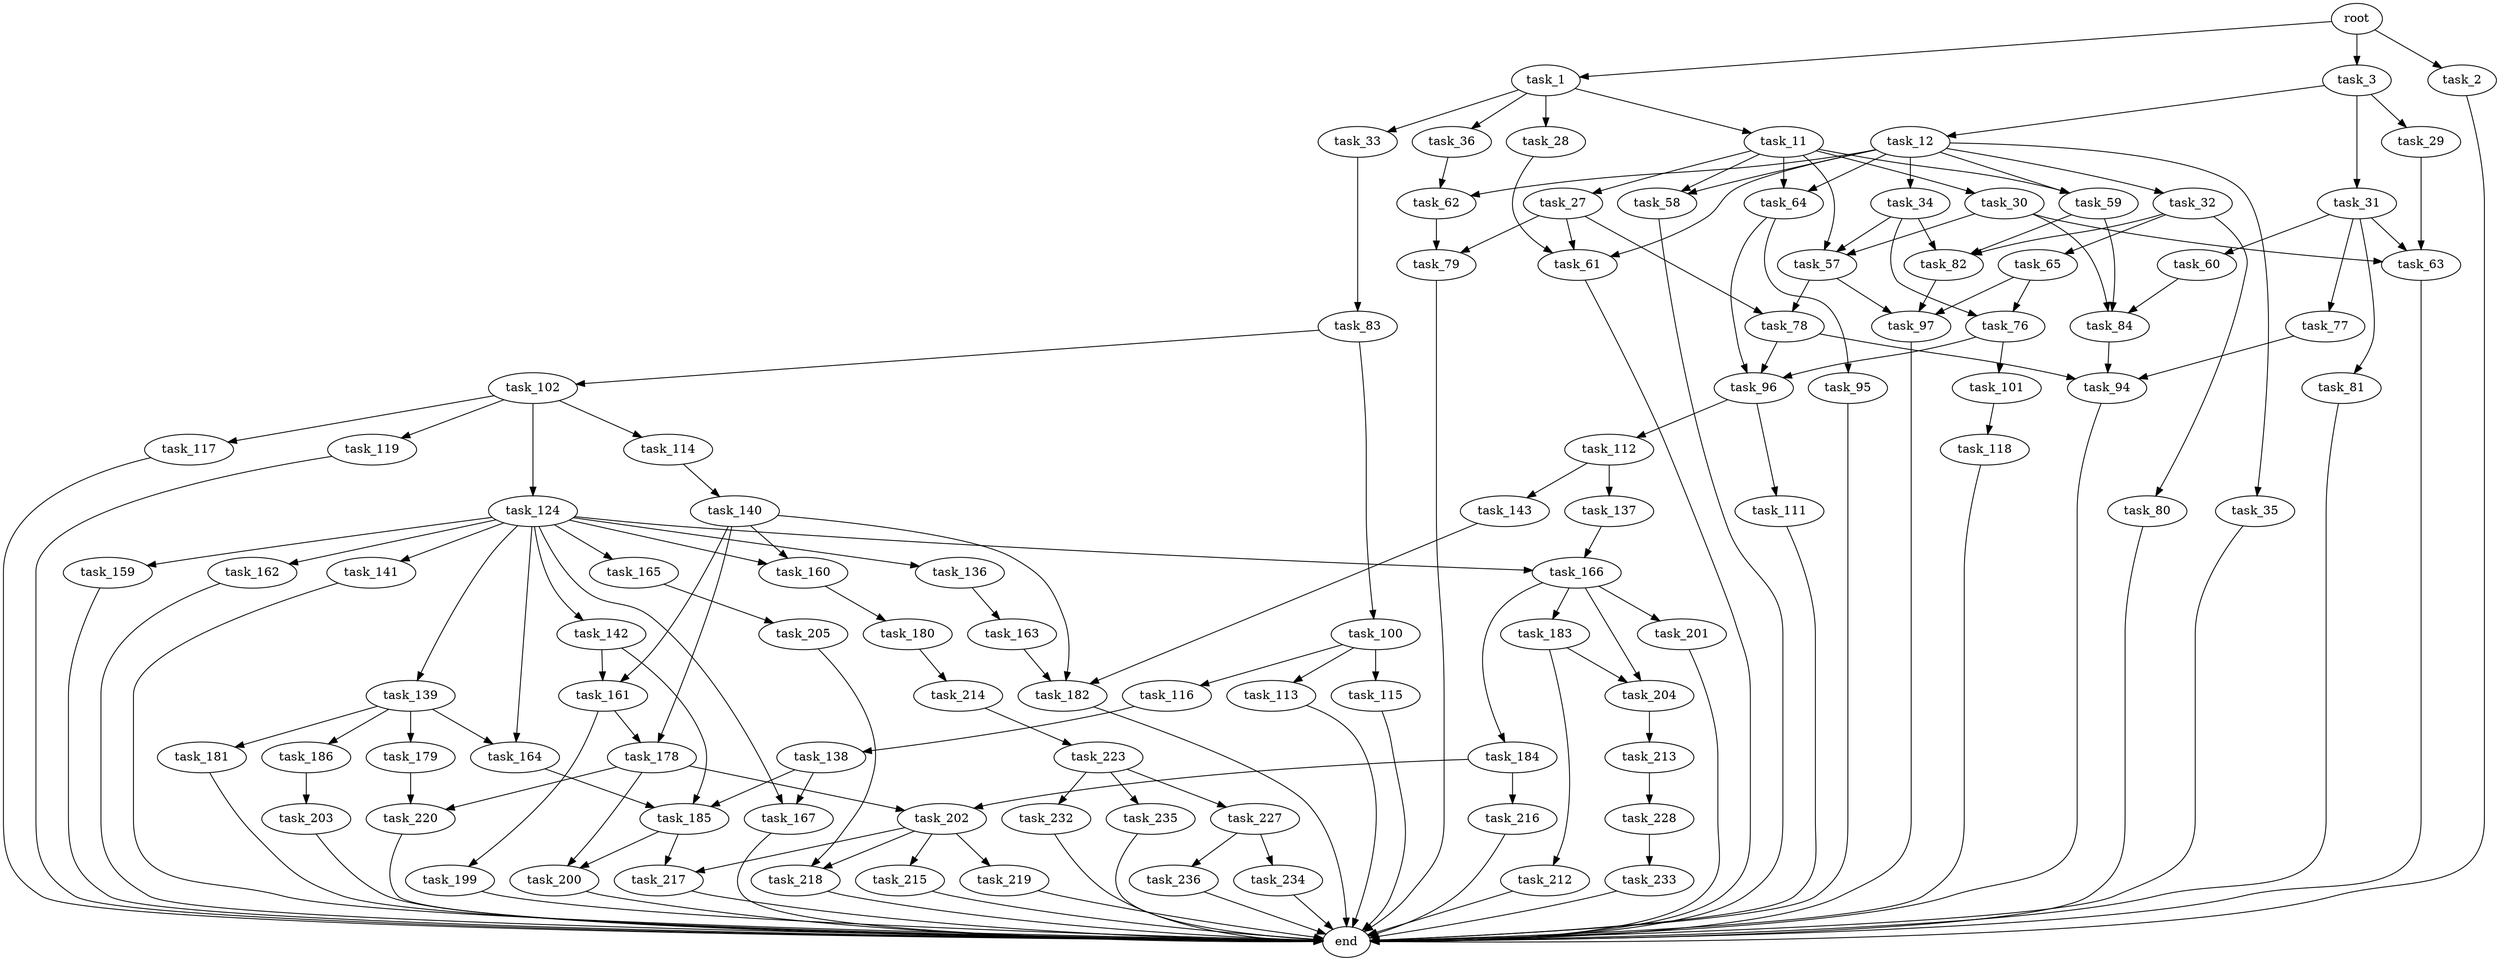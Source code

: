 digraph G {
  root [size="0.000000"];
  task_1 [size="368293445632.000000"];
  task_2 [size="19215347148.000000"];
  task_3 [size="18684446250.000000"];
  task_11 [size="53001743972.000000"];
  task_28 [size="68719476736.000000"];
  task_33 [size="231928233984.000000"];
  task_36 [size="231928233984.000000"];
  end [size="0.000000"];
  task_12 [size="1045321755402.000000"];
  task_29 [size="231928233984.000000"];
  task_31 [size="549755813888.000000"];
  task_27 [size="236652848172.000000"];
  task_30 [size="8589934592.000000"];
  task_57 [size="17264265679.000000"];
  task_58 [size="231928233984.000000"];
  task_59 [size="71110875551.000000"];
  task_64 [size="453198646904.000000"];
  task_32 [size="134217728000.000000"];
  task_34 [size="176274808188.000000"];
  task_35 [size="28991029248.000000"];
  task_61 [size="2913175080.000000"];
  task_62 [size="89586854820.000000"];
  task_78 [size="368293445632.000000"];
  task_79 [size="8248011739.000000"];
  task_63 [size="368293445632.000000"];
  task_84 [size="48880394922.000000"];
  task_60 [size="81568032043.000000"];
  task_77 [size="14189740400.000000"];
  task_81 [size="1884507490.000000"];
  task_65 [size="782757789696.000000"];
  task_80 [size="36895054500.000000"];
  task_82 [size="782757789696.000000"];
  task_83 [size="134217728000.000000"];
  task_76 [size="134217728000.000000"];
  task_97 [size="140719979034.000000"];
  task_95 [size="8589934592.000000"];
  task_96 [size="134217728000.000000"];
  task_101 [size="68719476736.000000"];
  task_94 [size="16011724053.000000"];
  task_100 [size="309729732291.000000"];
  task_102 [size="6736834448.000000"];
  task_111 [size="941777651.000000"];
  task_112 [size="2239563484.000000"];
  task_113 [size="7871740748.000000"];
  task_115 [size="231928233984.000000"];
  task_116 [size="17662610287.000000"];
  task_118 [size="4858364939.000000"];
  task_114 [size="231689224416.000000"];
  task_117 [size="437973906724.000000"];
  task_119 [size="231928233984.000000"];
  task_124 [size="176150540604.000000"];
  task_137 [size="24093993464.000000"];
  task_143 [size="21746097468.000000"];
  task_140 [size="7504130027.000000"];
  task_138 [size="549755813888.000000"];
  task_136 [size="26094685362.000000"];
  task_139 [size="16352832224.000000"];
  task_141 [size="368293445632.000000"];
  task_142 [size="11335275577.000000"];
  task_159 [size="33503077598.000000"];
  task_160 [size="231928233984.000000"];
  task_162 [size="28166679185.000000"];
  task_164 [size="601173601063.000000"];
  task_165 [size="134217728000.000000"];
  task_166 [size="134217728000.000000"];
  task_167 [size="68719476736.000000"];
  task_163 [size="417954383126.000000"];
  task_185 [size="245919402370.000000"];
  task_179 [size="782757789696.000000"];
  task_181 [size="2894280506.000000"];
  task_186 [size="3048320252.000000"];
  task_161 [size="134217728000.000000"];
  task_178 [size="876510665316.000000"];
  task_182 [size="63154799540.000000"];
  task_180 [size="37989602214.000000"];
  task_199 [size="362548922190.000000"];
  task_205 [size="37426671194.000000"];
  task_183 [size="231928233984.000000"];
  task_184 [size="65607802050.000000"];
  task_201 [size="32905788346.000000"];
  task_204 [size="782757789696.000000"];
  task_200 [size="12143610523.000000"];
  task_202 [size="18371573091.000000"];
  task_220 [size="15851474866.000000"];
  task_214 [size="68719476736.000000"];
  task_212 [size="4246649721.000000"];
  task_216 [size="28991029248.000000"];
  task_217 [size="402521051186.000000"];
  task_203 [size="28991029248.000000"];
  task_215 [size="231928233984.000000"];
  task_218 [size="68719476736.000000"];
  task_219 [size="615132100159.000000"];
  task_213 [size="231928233984.000000"];
  task_228 [size="31705142578.000000"];
  task_223 [size="13987614291.000000"];
  task_227 [size="782757789696.000000"];
  task_232 [size="156100557510.000000"];
  task_235 [size="1867383078.000000"];
  task_234 [size="2030327370.000000"];
  task_236 [size="8807497372.000000"];
  task_233 [size="726473469417.000000"];

  root -> task_1 [size="1.000000"];
  root -> task_2 [size="1.000000"];
  root -> task_3 [size="1.000000"];
  task_1 -> task_11 [size="411041792.000000"];
  task_1 -> task_28 [size="411041792.000000"];
  task_1 -> task_33 [size="411041792.000000"];
  task_1 -> task_36 [size="411041792.000000"];
  task_2 -> end [size="1.000000"];
  task_3 -> task_12 [size="301989888.000000"];
  task_3 -> task_29 [size="301989888.000000"];
  task_3 -> task_31 [size="301989888.000000"];
  task_11 -> task_27 [size="838860800.000000"];
  task_11 -> task_30 [size="838860800.000000"];
  task_11 -> task_57 [size="838860800.000000"];
  task_11 -> task_58 [size="838860800.000000"];
  task_11 -> task_59 [size="838860800.000000"];
  task_11 -> task_64 [size="838860800.000000"];
  task_28 -> task_61 [size="134217728.000000"];
  task_33 -> task_83 [size="301989888.000000"];
  task_36 -> task_62 [size="301989888.000000"];
  task_12 -> task_32 [size="679477248.000000"];
  task_12 -> task_34 [size="679477248.000000"];
  task_12 -> task_35 [size="679477248.000000"];
  task_12 -> task_58 [size="679477248.000000"];
  task_12 -> task_59 [size="679477248.000000"];
  task_12 -> task_61 [size="679477248.000000"];
  task_12 -> task_62 [size="679477248.000000"];
  task_12 -> task_64 [size="679477248.000000"];
  task_29 -> task_63 [size="301989888.000000"];
  task_31 -> task_60 [size="536870912.000000"];
  task_31 -> task_63 [size="536870912.000000"];
  task_31 -> task_77 [size="536870912.000000"];
  task_31 -> task_81 [size="536870912.000000"];
  task_27 -> task_61 [size="536870912.000000"];
  task_27 -> task_78 [size="536870912.000000"];
  task_27 -> task_79 [size="536870912.000000"];
  task_30 -> task_57 [size="33554432.000000"];
  task_30 -> task_63 [size="33554432.000000"];
  task_30 -> task_84 [size="33554432.000000"];
  task_57 -> task_78 [size="301989888.000000"];
  task_57 -> task_97 [size="301989888.000000"];
  task_58 -> end [size="1.000000"];
  task_59 -> task_82 [size="209715200.000000"];
  task_59 -> task_84 [size="209715200.000000"];
  task_64 -> task_95 [size="301989888.000000"];
  task_64 -> task_96 [size="301989888.000000"];
  task_32 -> task_65 [size="209715200.000000"];
  task_32 -> task_80 [size="209715200.000000"];
  task_32 -> task_82 [size="209715200.000000"];
  task_34 -> task_57 [size="134217728.000000"];
  task_34 -> task_76 [size="134217728.000000"];
  task_34 -> task_82 [size="134217728.000000"];
  task_35 -> end [size="1.000000"];
  task_61 -> end [size="1.000000"];
  task_62 -> task_79 [size="301989888.000000"];
  task_78 -> task_94 [size="411041792.000000"];
  task_78 -> task_96 [size="411041792.000000"];
  task_79 -> end [size="1.000000"];
  task_63 -> end [size="1.000000"];
  task_84 -> task_94 [size="838860800.000000"];
  task_60 -> task_84 [size="301989888.000000"];
  task_77 -> task_94 [size="411041792.000000"];
  task_81 -> end [size="1.000000"];
  task_65 -> task_76 [size="679477248.000000"];
  task_65 -> task_97 [size="679477248.000000"];
  task_80 -> end [size="1.000000"];
  task_82 -> task_97 [size="679477248.000000"];
  task_83 -> task_100 [size="209715200.000000"];
  task_83 -> task_102 [size="209715200.000000"];
  task_76 -> task_96 [size="209715200.000000"];
  task_76 -> task_101 [size="209715200.000000"];
  task_97 -> end [size="1.000000"];
  task_95 -> end [size="1.000000"];
  task_96 -> task_111 [size="209715200.000000"];
  task_96 -> task_112 [size="209715200.000000"];
  task_101 -> task_118 [size="134217728.000000"];
  task_94 -> end [size="1.000000"];
  task_100 -> task_113 [size="209715200.000000"];
  task_100 -> task_115 [size="209715200.000000"];
  task_100 -> task_116 [size="209715200.000000"];
  task_102 -> task_114 [size="411041792.000000"];
  task_102 -> task_117 [size="411041792.000000"];
  task_102 -> task_119 [size="411041792.000000"];
  task_102 -> task_124 [size="411041792.000000"];
  task_111 -> end [size="1.000000"];
  task_112 -> task_137 [size="75497472.000000"];
  task_112 -> task_143 [size="75497472.000000"];
  task_113 -> end [size="1.000000"];
  task_115 -> end [size="1.000000"];
  task_116 -> task_138 [size="411041792.000000"];
  task_118 -> end [size="1.000000"];
  task_114 -> task_140 [size="536870912.000000"];
  task_117 -> end [size="1.000000"];
  task_119 -> end [size="1.000000"];
  task_124 -> task_136 [size="134217728.000000"];
  task_124 -> task_139 [size="134217728.000000"];
  task_124 -> task_141 [size="134217728.000000"];
  task_124 -> task_142 [size="134217728.000000"];
  task_124 -> task_159 [size="134217728.000000"];
  task_124 -> task_160 [size="134217728.000000"];
  task_124 -> task_162 [size="134217728.000000"];
  task_124 -> task_164 [size="134217728.000000"];
  task_124 -> task_165 [size="134217728.000000"];
  task_124 -> task_166 [size="134217728.000000"];
  task_124 -> task_167 [size="134217728.000000"];
  task_137 -> task_166 [size="679477248.000000"];
  task_143 -> task_182 [size="536870912.000000"];
  task_140 -> task_160 [size="301989888.000000"];
  task_140 -> task_161 [size="301989888.000000"];
  task_140 -> task_178 [size="301989888.000000"];
  task_140 -> task_182 [size="301989888.000000"];
  task_138 -> task_167 [size="536870912.000000"];
  task_138 -> task_185 [size="536870912.000000"];
  task_136 -> task_163 [size="536870912.000000"];
  task_139 -> task_164 [size="411041792.000000"];
  task_139 -> task_179 [size="411041792.000000"];
  task_139 -> task_181 [size="411041792.000000"];
  task_139 -> task_186 [size="411041792.000000"];
  task_141 -> end [size="1.000000"];
  task_142 -> task_161 [size="301989888.000000"];
  task_142 -> task_185 [size="301989888.000000"];
  task_159 -> end [size="1.000000"];
  task_160 -> task_180 [size="301989888.000000"];
  task_162 -> end [size="1.000000"];
  task_164 -> task_185 [size="411041792.000000"];
  task_165 -> task_205 [size="209715200.000000"];
  task_166 -> task_183 [size="209715200.000000"];
  task_166 -> task_184 [size="209715200.000000"];
  task_166 -> task_201 [size="209715200.000000"];
  task_166 -> task_204 [size="209715200.000000"];
  task_167 -> end [size="1.000000"];
  task_163 -> task_182 [size="411041792.000000"];
  task_185 -> task_200 [size="679477248.000000"];
  task_185 -> task_217 [size="679477248.000000"];
  task_179 -> task_220 [size="679477248.000000"];
  task_181 -> end [size="1.000000"];
  task_186 -> task_203 [size="134217728.000000"];
  task_161 -> task_178 [size="209715200.000000"];
  task_161 -> task_199 [size="209715200.000000"];
  task_178 -> task_200 [size="536870912.000000"];
  task_178 -> task_202 [size="536870912.000000"];
  task_178 -> task_220 [size="536870912.000000"];
  task_182 -> end [size="1.000000"];
  task_180 -> task_214 [size="33554432.000000"];
  task_199 -> end [size="1.000000"];
  task_205 -> task_218 [size="838860800.000000"];
  task_183 -> task_204 [size="301989888.000000"];
  task_183 -> task_212 [size="301989888.000000"];
  task_184 -> task_202 [size="75497472.000000"];
  task_184 -> task_216 [size="75497472.000000"];
  task_201 -> end [size="1.000000"];
  task_204 -> task_213 [size="679477248.000000"];
  task_200 -> end [size="1.000000"];
  task_202 -> task_215 [size="301989888.000000"];
  task_202 -> task_217 [size="301989888.000000"];
  task_202 -> task_218 [size="301989888.000000"];
  task_202 -> task_219 [size="301989888.000000"];
  task_220 -> end [size="1.000000"];
  task_214 -> task_223 [size="134217728.000000"];
  task_212 -> end [size="1.000000"];
  task_216 -> end [size="1.000000"];
  task_217 -> end [size="1.000000"];
  task_203 -> end [size="1.000000"];
  task_215 -> end [size="1.000000"];
  task_218 -> end [size="1.000000"];
  task_219 -> end [size="1.000000"];
  task_213 -> task_228 [size="301989888.000000"];
  task_228 -> task_233 [size="536870912.000000"];
  task_223 -> task_227 [size="301989888.000000"];
  task_223 -> task_232 [size="301989888.000000"];
  task_223 -> task_235 [size="301989888.000000"];
  task_227 -> task_234 [size="679477248.000000"];
  task_227 -> task_236 [size="679477248.000000"];
  task_232 -> end [size="1.000000"];
  task_235 -> end [size="1.000000"];
  task_234 -> end [size="1.000000"];
  task_236 -> end [size="1.000000"];
  task_233 -> end [size="1.000000"];
}
